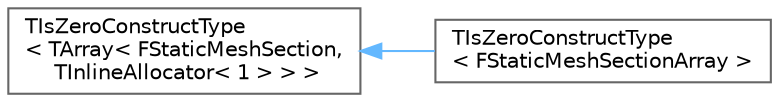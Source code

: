 digraph "Graphical Class Hierarchy"
{
 // INTERACTIVE_SVG=YES
 // LATEX_PDF_SIZE
  bgcolor="transparent";
  edge [fontname=Helvetica,fontsize=10,labelfontname=Helvetica,labelfontsize=10];
  node [fontname=Helvetica,fontsize=10,shape=box,height=0.2,width=0.4];
  rankdir="LR";
  Node0 [id="Node000000",label="TIsZeroConstructType\l\< TArray\< FStaticMeshSection,\l TInlineAllocator\< 1 \> \> \>",height=0.2,width=0.4,color="grey40", fillcolor="white", style="filled",URL="$d1/de3/structTIsZeroConstructType.html",tooltip=" "];
  Node0 -> Node1 [id="edge6370_Node000000_Node000001",dir="back",color="steelblue1",style="solid",tooltip=" "];
  Node1 [id="Node000001",label="TIsZeroConstructType\l\< FStaticMeshSectionArray \>",height=0.2,width=0.4,color="grey40", fillcolor="white", style="filled",URL="$d2/d21/structTIsZeroConstructType_3_01FStaticMeshSectionArray_01_4.html",tooltip=" "];
}
